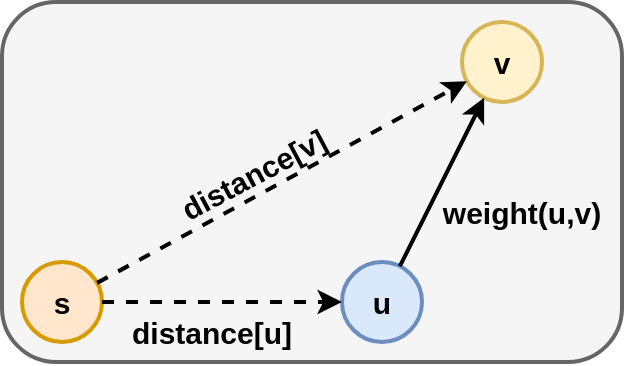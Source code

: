 <mxfile version="18.1.3" type="device"><diagram id="As-Vuyirxl5WuBF3ly-s" name="Page-1"><mxGraphModel dx="523" dy="521" grid="1" gridSize="10" guides="1" tooltips="1" connect="1" arrows="1" fold="1" page="1" pageScale="1" pageWidth="850" pageHeight="1100" math="0" shadow="0"><root><mxCell id="0"/><mxCell id="1" parent="0"/><mxCell id="ohIgWPqoHtcuwhMBkRt6-23" value="" style="rounded=1;whiteSpace=wrap;html=1;fontSize=15;fontColor=#333333;strokeWidth=2;fillColor=#f5f5f5;strokeColor=#666666;" vertex="1" parent="1"><mxGeometry x="130" y="30" width="310" height="180" as="geometry"/></mxCell><mxCell id="ohIgWPqoHtcuwhMBkRt6-1" value="s" style="ellipse;whiteSpace=wrap;html=1;aspect=fixed;fillColor=#ffe6cc;strokeColor=#d79b00;strokeWidth=2;fontSize=15;fontStyle=1" vertex="1" parent="1"><mxGeometry x="140" y="160" width="40" height="40" as="geometry"/></mxCell><mxCell id="ohIgWPqoHtcuwhMBkRt6-3" value="v" style="ellipse;whiteSpace=wrap;html=1;aspect=fixed;fillColor=#fff2cc;strokeColor=#d6b656;strokeWidth=2;fontSize=15;fontStyle=1" vertex="1" parent="1"><mxGeometry x="360" y="40" width="40" height="40" as="geometry"/></mxCell><mxCell id="ohIgWPqoHtcuwhMBkRt6-4" value="u" style="ellipse;whiteSpace=wrap;html=1;aspect=fixed;fillColor=#dae8fc;strokeColor=#6c8ebf;strokeWidth=2;fontSize=15;fontStyle=1" vertex="1" parent="1"><mxGeometry x="300" y="160" width="40" height="40" as="geometry"/></mxCell><mxCell id="ohIgWPqoHtcuwhMBkRt6-24" value="" style="endArrow=classic;dashed=1;html=1;rounded=0;fontSize=15;fontColor=#B85450;strokeWidth=2;endFill=1;" edge="1" parent="1" source="ohIgWPqoHtcuwhMBkRt6-1" target="ohIgWPqoHtcuwhMBkRt6-3"><mxGeometry width="50" height="50" relative="1" as="geometry"><mxPoint x="210" y="150" as="sourcePoint"/><mxPoint x="260" y="100" as="targetPoint"/></mxGeometry></mxCell><mxCell id="ohIgWPqoHtcuwhMBkRt6-25" value="" style="endArrow=classic;dashed=1;html=1;rounded=0;fontSize=15;fontColor=#B85450;strokeWidth=2;endFill=1;" edge="1" parent="1" source="ohIgWPqoHtcuwhMBkRt6-1" target="ohIgWPqoHtcuwhMBkRt6-4"><mxGeometry width="50" height="50" relative="1" as="geometry"><mxPoint x="220" y="280" as="sourcePoint"/><mxPoint x="270" y="230" as="targetPoint"/></mxGeometry></mxCell><mxCell id="ohIgWPqoHtcuwhMBkRt6-26" value="" style="endArrow=classic;html=1;rounded=0;fontSize=15;fontColor=#B85450;strokeWidth=2;" edge="1" parent="1" source="ohIgWPqoHtcuwhMBkRt6-4" target="ohIgWPqoHtcuwhMBkRt6-3"><mxGeometry width="50" height="50" relative="1" as="geometry"><mxPoint x="270" y="290" as="sourcePoint"/><mxPoint x="320" y="240" as="targetPoint"/></mxGeometry></mxCell><mxCell id="ohIgWPqoHtcuwhMBkRt6-27" value="distance[u]" style="text;html=1;strokeColor=none;fillColor=none;align=center;verticalAlign=middle;whiteSpace=wrap;rounded=0;fontSize=15;fontColor=#000000;fontStyle=1" vertex="1" parent="1"><mxGeometry x="190" y="180" width="90" height="30" as="geometry"/></mxCell><mxCell id="ohIgWPqoHtcuwhMBkRt6-28" value="distance[v]" style="text;html=1;strokeColor=none;fillColor=none;align=center;verticalAlign=middle;whiteSpace=wrap;rounded=0;fontSize=15;fontColor=#000000;fontStyle=1;rotation=332;" vertex="1" parent="1"><mxGeometry x="212.65" y="100.59" width="85" height="30" as="geometry"/></mxCell><mxCell id="ohIgWPqoHtcuwhMBkRt6-29" value="weight(u,v)" style="text;html=1;strokeColor=none;fillColor=none;align=center;verticalAlign=middle;whiteSpace=wrap;rounded=0;fontSize=15;fontColor=#000000;fontStyle=1" vertex="1" parent="1"><mxGeometry x="350" y="120" width="80" height="30" as="geometry"/></mxCell></root></mxGraphModel></diagram></mxfile>